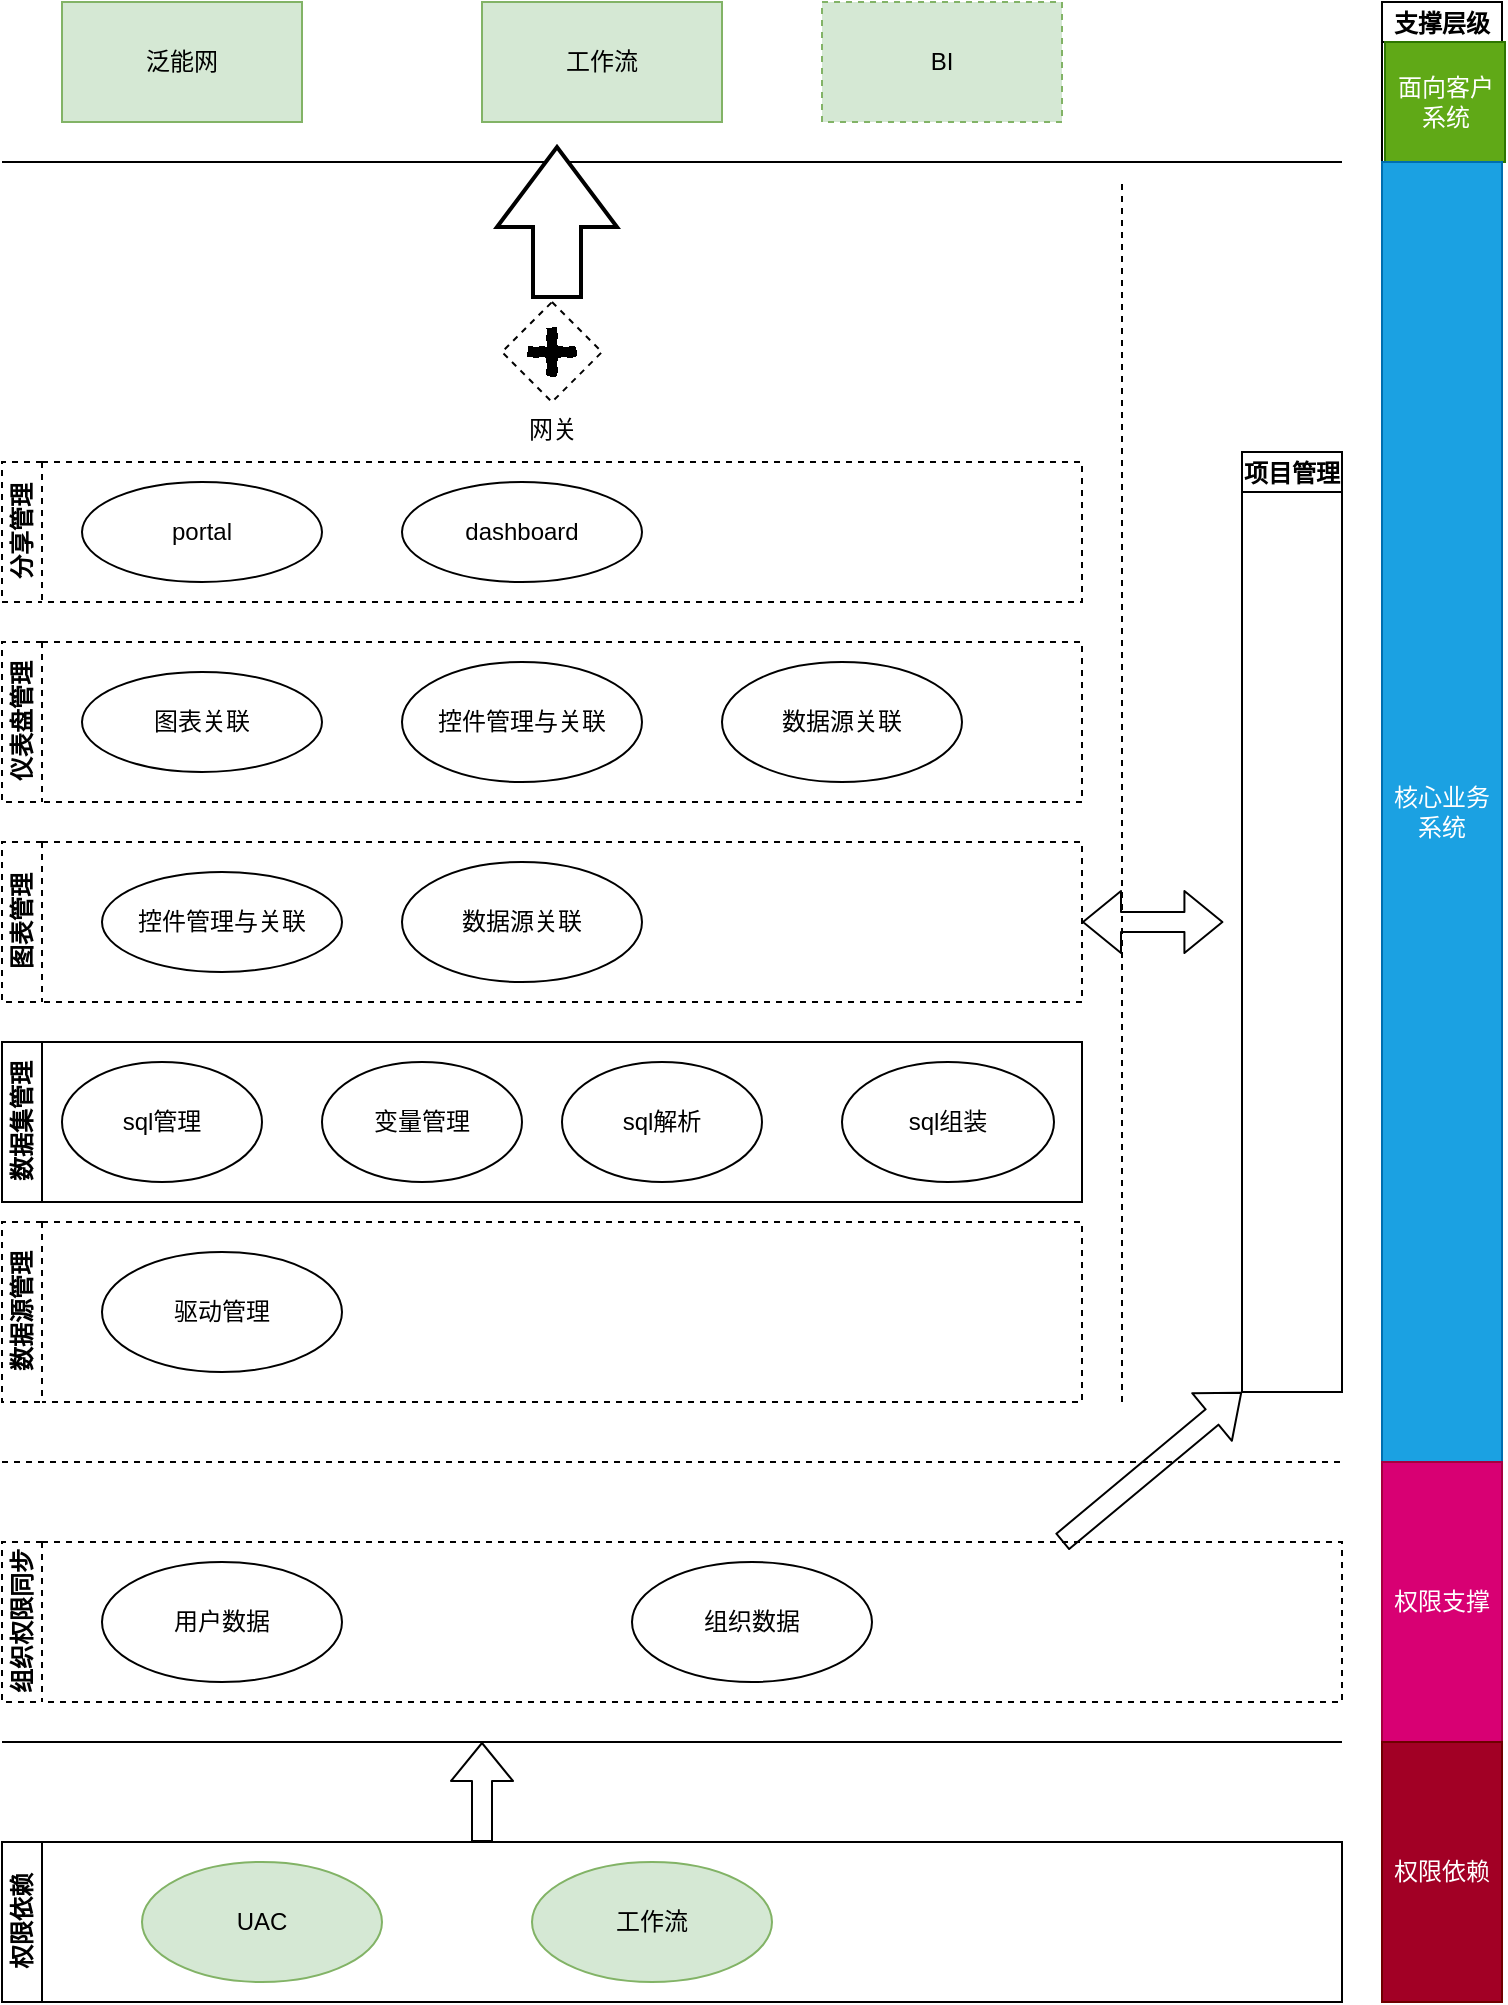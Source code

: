 <mxfile version="13.4.2" type="github">
  <diagram id="VRoh0UXYiEeOkxYNbbDx" name="第 1 页">
    <mxGraphModel dx="1038" dy="580" grid="1" gridSize="10" guides="1" tooltips="1" connect="1" arrows="1" fold="1" page="1" pageScale="1" pageWidth="827" pageHeight="1169" math="0" shadow="0">
      <root>
        <mxCell id="0" />
        <mxCell id="1" parent="0" />
        <mxCell id="_Mkl3R4aK3wOXtRPFUWE-1" value="" style="endArrow=none;html=1;" edge="1" parent="1">
          <mxGeometry width="50" height="50" relative="1" as="geometry">
            <mxPoint x="10" y="120" as="sourcePoint" />
            <mxPoint x="680" y="120" as="targetPoint" />
          </mxGeometry>
        </mxCell>
        <mxCell id="_Mkl3R4aK3wOXtRPFUWE-2" value="泛能网" style="rounded=0;whiteSpace=wrap;html=1;fillColor=#d5e8d4;strokeColor=#82b366;" vertex="1" parent="1">
          <mxGeometry x="40" y="40" width="120" height="60" as="geometry" />
        </mxCell>
        <mxCell id="_Mkl3R4aK3wOXtRPFUWE-3" value="工作流" style="rounded=0;whiteSpace=wrap;html=1;fillColor=#d5e8d4;strokeColor=#82b366;" vertex="1" parent="1">
          <mxGeometry x="250" y="40" width="120" height="60" as="geometry" />
        </mxCell>
        <mxCell id="_Mkl3R4aK3wOXtRPFUWE-4" value="BI" style="rounded=0;whiteSpace=wrap;html=1;dashed=1;fillColor=#d5e8d4;strokeColor=#82b366;" vertex="1" parent="1">
          <mxGeometry x="420" y="40" width="120" height="60" as="geometry" />
        </mxCell>
        <mxCell id="_Mkl3R4aK3wOXtRPFUWE-5" value="" style="endArrow=none;dashed=1;html=1;" edge="1" parent="1">
          <mxGeometry width="50" height="50" relative="1" as="geometry">
            <mxPoint x="570" y="740" as="sourcePoint" />
            <mxPoint x="570" y="130" as="targetPoint" />
          </mxGeometry>
        </mxCell>
        <mxCell id="_Mkl3R4aK3wOXtRPFUWE-11" value="网关" style="shape=mxgraph.bpmn.shape;html=1;verticalLabelPosition=bottom;labelBackgroundColor=#ffffff;verticalAlign=top;align=center;perimeter=rhombusPerimeter;background=gateway;outlineConnect=0;outline=none;symbol=parallelGw;dashed=1;" vertex="1" parent="1">
          <mxGeometry x="260" y="190" width="50" height="50" as="geometry" />
        </mxCell>
        <mxCell id="_Mkl3R4aK3wOXtRPFUWE-15" value="分享管理" style="swimlane;html=1;horizontal=0;startSize=20;dashed=1;" vertex="1" parent="1">
          <mxGeometry x="10" y="270" width="540" height="70" as="geometry" />
        </mxCell>
        <mxCell id="_Mkl3R4aK3wOXtRPFUWE-17" value="portal" style="ellipse;whiteSpace=wrap;html=1;" vertex="1" parent="_Mkl3R4aK3wOXtRPFUWE-15">
          <mxGeometry x="40" y="10" width="120" height="50" as="geometry" />
        </mxCell>
        <mxCell id="_Mkl3R4aK3wOXtRPFUWE-18" value="dashboard" style="ellipse;whiteSpace=wrap;html=1;" vertex="1" parent="_Mkl3R4aK3wOXtRPFUWE-15">
          <mxGeometry x="200" y="10" width="120" height="50" as="geometry" />
        </mxCell>
        <mxCell id="_Mkl3R4aK3wOXtRPFUWE-19" value="仪表盘管理" style="swimlane;html=1;horizontal=0;startSize=20;dashed=1;" vertex="1" parent="1">
          <mxGeometry x="10" y="360" width="540" height="80" as="geometry" />
        </mxCell>
        <mxCell id="_Mkl3R4aK3wOXtRPFUWE-20" value="图表关联" style="ellipse;whiteSpace=wrap;html=1;" vertex="1" parent="_Mkl3R4aK3wOXtRPFUWE-19">
          <mxGeometry x="40" y="15" width="120" height="50" as="geometry" />
        </mxCell>
        <mxCell id="_Mkl3R4aK3wOXtRPFUWE-21" value="控件管理与关联" style="ellipse;whiteSpace=wrap;html=1;" vertex="1" parent="_Mkl3R4aK3wOXtRPFUWE-19">
          <mxGeometry x="200" y="10" width="120" height="60" as="geometry" />
        </mxCell>
        <mxCell id="_Mkl3R4aK3wOXtRPFUWE-22" value="数据源关联" style="ellipse;whiteSpace=wrap;html=1;" vertex="1" parent="_Mkl3R4aK3wOXtRPFUWE-19">
          <mxGeometry x="360" y="10" width="120" height="60" as="geometry" />
        </mxCell>
        <mxCell id="_Mkl3R4aK3wOXtRPFUWE-25" value="图表管理" style="swimlane;html=1;horizontal=0;startSize=20;dashed=1;" vertex="1" parent="1">
          <mxGeometry x="10" y="460" width="540" height="80" as="geometry" />
        </mxCell>
        <mxCell id="_Mkl3R4aK3wOXtRPFUWE-26" value="控件管理与关联" style="ellipse;whiteSpace=wrap;html=1;" vertex="1" parent="_Mkl3R4aK3wOXtRPFUWE-25">
          <mxGeometry x="50" y="15" width="120" height="50" as="geometry" />
        </mxCell>
        <mxCell id="_Mkl3R4aK3wOXtRPFUWE-27" value="数据源关联" style="ellipse;whiteSpace=wrap;html=1;" vertex="1" parent="_Mkl3R4aK3wOXtRPFUWE-25">
          <mxGeometry x="200" y="10" width="120" height="60" as="geometry" />
        </mxCell>
        <mxCell id="_Mkl3R4aK3wOXtRPFUWE-28" value="数据源管理" style="swimlane;html=1;horizontal=0;startSize=20;dashed=1;" vertex="1" parent="1">
          <mxGeometry x="10" y="650" width="540" height="90" as="geometry" />
        </mxCell>
        <mxCell id="_Mkl3R4aK3wOXtRPFUWE-29" value="驱动管理" style="ellipse;whiteSpace=wrap;html=1;" vertex="1" parent="_Mkl3R4aK3wOXtRPFUWE-28">
          <mxGeometry x="50" y="15" width="120" height="60" as="geometry" />
        </mxCell>
        <mxCell id="_Mkl3R4aK3wOXtRPFUWE-31" value="数据集管理" style="swimlane;html=1;horizontal=0;startSize=20;" vertex="1" parent="1">
          <mxGeometry x="10" y="560" width="540" height="80" as="geometry" />
        </mxCell>
        <mxCell id="_Mkl3R4aK3wOXtRPFUWE-32" value="sql管理" style="ellipse;whiteSpace=wrap;html=1;" vertex="1" parent="_Mkl3R4aK3wOXtRPFUWE-31">
          <mxGeometry x="30" y="10" width="100" height="60" as="geometry" />
        </mxCell>
        <mxCell id="_Mkl3R4aK3wOXtRPFUWE-33" value="变量管理" style="ellipse;whiteSpace=wrap;html=1;" vertex="1" parent="_Mkl3R4aK3wOXtRPFUWE-31">
          <mxGeometry x="160" y="10" width="100" height="60" as="geometry" />
        </mxCell>
        <mxCell id="_Mkl3R4aK3wOXtRPFUWE-34" value="sql解析" style="ellipse;whiteSpace=wrap;html=1;" vertex="1" parent="_Mkl3R4aK3wOXtRPFUWE-31">
          <mxGeometry x="280" y="10" width="100" height="60" as="geometry" />
        </mxCell>
        <mxCell id="_Mkl3R4aK3wOXtRPFUWE-35" value="sql组装" style="ellipse;whiteSpace=wrap;html=1;" vertex="1" parent="_Mkl3R4aK3wOXtRPFUWE-31">
          <mxGeometry x="420" y="10" width="106" height="60" as="geometry" />
        </mxCell>
        <mxCell id="_Mkl3R4aK3wOXtRPFUWE-37" value="项目管理" style="swimlane;startSize=20;" vertex="1" parent="1">
          <mxGeometry x="630" y="265" width="50" height="470" as="geometry" />
        </mxCell>
        <mxCell id="_Mkl3R4aK3wOXtRPFUWE-41" value="" style="verticalLabelPosition=bottom;verticalAlign=top;html=1;strokeWidth=2;shape=mxgraph.arrows2.arrow;dy=0.6;dx=40;notch=0;rotation=-90;" vertex="1" parent="1">
          <mxGeometry x="250" y="120" width="75" height="60" as="geometry" />
        </mxCell>
        <mxCell id="_Mkl3R4aK3wOXtRPFUWE-42" value="组织权限同步" style="swimlane;html=1;horizontal=0;startSize=20;dashed=1;" vertex="1" parent="1">
          <mxGeometry x="10" y="810" width="670" height="80" as="geometry" />
        </mxCell>
        <mxCell id="2" value="用户数据" style="ellipse;whiteSpace=wrap;html=1;" vertex="1" parent="_Mkl3R4aK3wOXtRPFUWE-42">
          <mxGeometry x="50" y="10" width="120" height="60" as="geometry" />
        </mxCell>
        <mxCell id="_Mkl3R4aK3wOXtRPFUWE-43" value="组织数据" style="ellipse;whiteSpace=wrap;html=1;" vertex="1" parent="_Mkl3R4aK3wOXtRPFUWE-42">
          <mxGeometry x="315" y="10" width="120" height="60" as="geometry" />
        </mxCell>
        <mxCell id="_Mkl3R4aK3wOXtRPFUWE-44" value="权限依赖" style="swimlane;html=1;horizontal=0;startSize=20;" vertex="1" parent="1">
          <mxGeometry x="10" y="960" width="670" height="80" as="geometry" />
        </mxCell>
        <mxCell id="_Mkl3R4aK3wOXtRPFUWE-45" value="UAC" style="ellipse;whiteSpace=wrap;html=1;fillColor=#d5e8d4;strokeColor=#82b366;" vertex="1" parent="_Mkl3R4aK3wOXtRPFUWE-44">
          <mxGeometry x="70" y="10" width="120" height="60" as="geometry" />
        </mxCell>
        <mxCell id="_Mkl3R4aK3wOXtRPFUWE-46" value="工作流" style="ellipse;whiteSpace=wrap;html=1;fillColor=#d5e8d4;strokeColor=#82b366;" vertex="1" parent="1">
          <mxGeometry x="275" y="970" width="120" height="60" as="geometry" />
        </mxCell>
        <mxCell id="_Mkl3R4aK3wOXtRPFUWE-49" value="" style="endArrow=none;html=1;" edge="1" parent="1">
          <mxGeometry width="50" height="50" relative="1" as="geometry">
            <mxPoint x="10" y="910" as="sourcePoint" />
            <mxPoint x="680" y="910" as="targetPoint" />
          </mxGeometry>
        </mxCell>
        <mxCell id="_Mkl3R4aK3wOXtRPFUWE-50" value="" style="shape=flexArrow;endArrow=classic;html=1;" edge="1" parent="1">
          <mxGeometry width="50" height="50" relative="1" as="geometry">
            <mxPoint x="250" y="960" as="sourcePoint" />
            <mxPoint x="250" y="910" as="targetPoint" />
          </mxGeometry>
        </mxCell>
        <mxCell id="_Mkl3R4aK3wOXtRPFUWE-51" value="" style="shape=flexArrow;endArrow=classic;html=1;entryX=0;entryY=1;entryDx=0;entryDy=0;" edge="1" parent="1" target="_Mkl3R4aK3wOXtRPFUWE-37">
          <mxGeometry width="50" height="50" relative="1" as="geometry">
            <mxPoint x="540" y="810" as="sourcePoint" />
            <mxPoint x="680" y="750" as="targetPoint" />
            <Array as="points">
              <mxPoint x="540" y="810" />
            </Array>
          </mxGeometry>
        </mxCell>
        <mxCell id="_Mkl3R4aK3wOXtRPFUWE-52" value="" style="endArrow=none;dashed=1;html=1;" edge="1" parent="1">
          <mxGeometry width="50" height="50" relative="1" as="geometry">
            <mxPoint x="10" y="770" as="sourcePoint" />
            <mxPoint x="680" y="770" as="targetPoint" />
          </mxGeometry>
        </mxCell>
        <mxCell id="_Mkl3R4aK3wOXtRPFUWE-53" value="" style="shape=flexArrow;endArrow=classic;startArrow=classic;html=1;" edge="1" parent="1" source="_Mkl3R4aK3wOXtRPFUWE-25">
          <mxGeometry width="50" height="50" relative="1" as="geometry">
            <mxPoint x="550" y="550" as="sourcePoint" />
            <mxPoint x="620.711" y="500" as="targetPoint" />
          </mxGeometry>
        </mxCell>
        <mxCell id="_Mkl3R4aK3wOXtRPFUWE-55" value="支撑层级" style="swimlane;startSize=20;" vertex="1" parent="1">
          <mxGeometry x="700" y="40" width="60" height="1000" as="geometry" />
        </mxCell>
        <mxCell id="_Mkl3R4aK3wOXtRPFUWE-58" value="面向客户系统" style="whiteSpace=wrap;html=1;fillColor=#60a917;strokeColor=#2D7600;fontColor=#ffffff;" vertex="1" parent="_Mkl3R4aK3wOXtRPFUWE-55">
          <mxGeometry x="1.5" y="20" width="60" height="60" as="geometry" />
        </mxCell>
        <mxCell id="_Mkl3R4aK3wOXtRPFUWE-61" value="核心业务系统" style="whiteSpace=wrap;html=1;fillColor=#1ba1e2;strokeColor=#006EAF;fontColor=#ffffff;" vertex="1" parent="_Mkl3R4aK3wOXtRPFUWE-55">
          <mxGeometry y="80" width="60" height="650" as="geometry" />
        </mxCell>
        <mxCell id="_Mkl3R4aK3wOXtRPFUWE-62" value="权限支撑" style="whiteSpace=wrap;html=1;fillColor=#d80073;strokeColor=#A50040;fontColor=#ffffff;" vertex="1" parent="1">
          <mxGeometry x="700" y="770" width="60" height="140" as="geometry" />
        </mxCell>
        <mxCell id="_Mkl3R4aK3wOXtRPFUWE-63" value="权限依赖" style="whiteSpace=wrap;html=1;fillColor=#a20025;strokeColor=#6F0000;fontColor=#ffffff;" vertex="1" parent="1">
          <mxGeometry x="700" y="910" width="60" height="130" as="geometry" />
        </mxCell>
      </root>
    </mxGraphModel>
  </diagram>
</mxfile>
